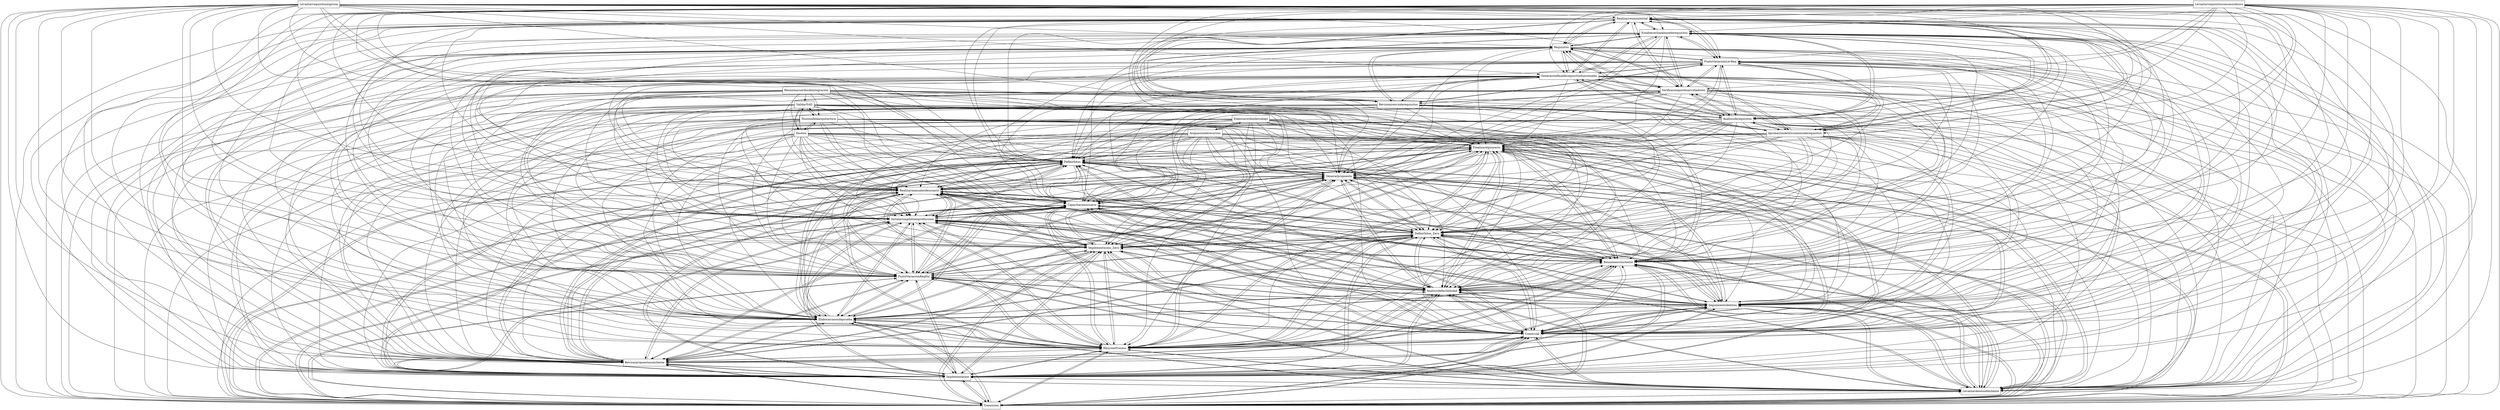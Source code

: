 digraph{
graph [rankdir=TB];
node [shape=box];
edge [arrowhead=normal];
0[label="ValidarSAD",]
1[label="Finalizarelproyecto",]
2[label="Realizarreunioninicial",]
3[label="Definirhitos",]
4[label="Transicion",]
5[label="Levantardeseosdelcliente",]
6[label="Diseniodelaarquitectura",]
7[label="Implementacion",]
8[label="Revisarpropuestaconcliente",]
9[label="Establecerlineabasederequisitos",]
10[label="Requisitos",]
11[label="PuntoVariacionLevReq",]
12[label="Levantarrequisitosenprosa",]
13[label="Elaborarordendetrabajo",]
14[label="Generacionfinalderequisitosfuncionales",]
15[label="Analisisderequisitos",]
16[label="Asignacionderecursos",]
17[label="RhiscomProcess",]
18[label="Comercial",]
19[label="Elaborarcasosdeprueba",]
20[label="Seguimientodehitos",]
21[label="Levantarrequisitosconcasosdeuso",]
22[label="Analisisdefactibilidad",]
23[label="Aprobaciondeldocumentoderequisitos",]
24[label="PuntoVariacionReqDis",]
25[label="Reunionesconcliente",]
26[label="Implementacion_Zero",]
27[label="Definirhitos_Zero",]
28[label="Reunionacuerdosdeintegracion",]
29[label="Instalacionpilotoenproduccion",]
30[label="Revisionyenvioderequisitos",]
31[label="Verificacionpordesarrolladores",]
32[label="Capacitacionusuario",]
33[label="Realizarmanualesdeusuario",]
34[label="Disenio",]
35[label="Generarpropuesta",]
0->1[label="",]
0->3[label="",]
0->4[label="",]
0->5[label="",]
0->6[label="",]
0->7[label="",]
0->8[label="",]
0->17[label="",]
0->18[label="",]
0->19[label="",]
0->20[label="",]
0->22[label="",]
0->24[label="",]
0->25[label="",]
0->26[label="",]
0->27[label="",]
0->29[label="",]
0->32[label="",]
0->33[label="",]
0->34[label="",]
0->35[label="",]
1->3[label="",]
1->4[label="",]
1->5[label="",]
1->7[label="",]
1->8[label="",]
1->17[label="",]
1->18[label="",]
1->19[label="",]
1->20[label="",]
1->22[label="",]
1->24[label="",]
1->25[label="",]
1->26[label="",]
1->27[label="",]
1->29[label="",]
1->32[label="",]
1->33[label="",]
1->35[label="",]
2->1[label="",]
2->3[label="",]
2->4[label="",]
2->5[label="",]
2->7[label="",]
2->8[label="",]
2->9[label="",]
2->10[label="",]
2->11[label="",]
2->14[label="",]
2->15[label="",]
2->17[label="",]
2->18[label="",]
2->19[label="",]
2->20[label="",]
2->22[label="",]
2->23[label="",]
2->24[label="",]
2->25[label="",]
2->26[label="",]
2->27[label="",]
2->29[label="",]
2->30[label="",]
2->31[label="",]
2->32[label="",]
2->33[label="",]
2->35[label="",]
3->1[label="",]
3->4[label="",]
3->5[label="",]
3->7[label="",]
3->8[label="",]
3->17[label="",]
3->18[label="",]
3->19[label="",]
3->20[label="",]
3->22[label="",]
3->24[label="",]
3->25[label="",]
3->26[label="",]
3->27[label="",]
3->29[label="",]
3->32[label="",]
3->33[label="",]
3->35[label="",]
4->1[label="",]
4->3[label="",]
4->5[label="",]
4->7[label="",]
4->8[label="",]
4->17[label="",]
4->18[label="",]
4->19[label="",]
4->20[label="",]
4->22[label="",]
4->24[label="",]
4->25[label="",]
4->26[label="",]
4->27[label="",]
4->29[label="",]
4->32[label="",]
4->33[label="",]
4->35[label="",]
5->1[label="",]
5->3[label="",]
5->4[label="",]
5->7[label="",]
5->8[label="",]
5->17[label="",]
5->18[label="",]
5->19[label="",]
5->20[label="",]
5->22[label="",]
5->24[label="",]
5->25[label="",]
5->26[label="",]
5->27[label="",]
5->29[label="",]
5->32[label="",]
5->33[label="",]
5->35[label="",]
6->0[label="",]
6->1[label="",]
6->3[label="",]
6->4[label="",]
6->5[label="",]
6->7[label="",]
6->8[label="",]
6->17[label="",]
6->18[label="",]
6->19[label="",]
6->20[label="",]
6->22[label="",]
6->24[label="",]
6->25[label="",]
6->26[label="",]
6->27[label="",]
6->29[label="",]
6->32[label="",]
6->33[label="",]
6->34[label="",]
6->35[label="",]
7->1[label="",]
7->3[label="",]
7->4[label="",]
7->5[label="",]
7->8[label="",]
7->17[label="",]
7->18[label="",]
7->19[label="",]
7->20[label="",]
7->22[label="",]
7->24[label="",]
7->25[label="",]
7->26[label="",]
7->27[label="",]
7->29[label="",]
7->32[label="",]
7->33[label="",]
7->35[label="",]
8->1[label="",]
8->3[label="",]
8->4[label="",]
8->5[label="",]
8->7[label="",]
8->17[label="",]
8->18[label="",]
8->19[label="",]
8->20[label="",]
8->22[label="",]
8->24[label="",]
8->25[label="",]
8->26[label="",]
8->27[label="",]
8->29[label="",]
8->32[label="",]
8->33[label="",]
8->35[label="",]
9->1[label="",]
9->2[label="",]
9->3[label="",]
9->4[label="",]
9->5[label="",]
9->7[label="",]
9->8[label="",]
9->10[label="",]
9->11[label="",]
9->14[label="",]
9->15[label="",]
9->17[label="",]
9->18[label="",]
9->19[label="",]
9->20[label="",]
9->22[label="",]
9->23[label="",]
9->24[label="",]
9->25[label="",]
9->26[label="",]
9->27[label="",]
9->29[label="",]
9->30[label="",]
9->31[label="",]
9->32[label="",]
9->33[label="",]
9->35[label="",]
10->1[label="",]
10->2[label="",]
10->3[label="",]
10->4[label="",]
10->5[label="",]
10->7[label="",]
10->8[label="",]
10->9[label="",]
10->11[label="",]
10->14[label="",]
10->15[label="",]
10->17[label="",]
10->18[label="",]
10->19[label="",]
10->20[label="",]
10->22[label="",]
10->23[label="",]
10->24[label="",]
10->25[label="",]
10->26[label="",]
10->27[label="",]
10->29[label="",]
10->30[label="",]
10->31[label="",]
10->32[label="",]
10->33[label="",]
10->35[label="",]
11->1[label="",]
11->2[label="",]
11->3[label="",]
11->4[label="",]
11->5[label="",]
11->7[label="",]
11->8[label="",]
11->9[label="",]
11->10[label="",]
11->14[label="",]
11->15[label="",]
11->17[label="",]
11->18[label="",]
11->19[label="",]
11->20[label="",]
11->22[label="",]
11->23[label="",]
11->24[label="",]
11->25[label="",]
11->26[label="",]
11->27[label="",]
11->29[label="",]
11->30[label="",]
11->31[label="",]
11->32[label="",]
11->33[label="",]
11->35[label="",]
12->1[label="",]
12->2[label="",]
12->3[label="",]
12->4[label="",]
12->5[label="",]
12->7[label="",]
12->8[label="",]
12->9[label="",]
12->10[label="",]
12->11[label="",]
12->14[label="",]
12->15[label="",]
12->17[label="",]
12->18[label="",]
12->19[label="",]
12->20[label="",]
12->22[label="",]
12->23[label="",]
12->24[label="",]
12->25[label="",]
12->26[label="",]
12->27[label="",]
12->29[label="",]
12->30[label="",]
12->31[label="",]
12->32[label="",]
12->33[label="",]
12->35[label="",]
13->1[label="",]
13->3[label="",]
13->4[label="",]
13->5[label="",]
13->7[label="",]
13->8[label="",]
13->16[label="",]
13->17[label="",]
13->18[label="",]
13->19[label="",]
13->20[label="",]
13->22[label="",]
13->24[label="",]
13->25[label="",]
13->26[label="",]
13->27[label="",]
13->29[label="",]
13->32[label="",]
13->33[label="",]
13->35[label="",]
14->1[label="",]
14->2[label="",]
14->3[label="",]
14->4[label="",]
14->5[label="",]
14->7[label="",]
14->8[label="",]
14->9[label="",]
14->10[label="",]
14->11[label="",]
14->15[label="",]
14->17[label="",]
14->18[label="",]
14->19[label="",]
14->20[label="",]
14->22[label="",]
14->23[label="",]
14->24[label="",]
14->25[label="",]
14->26[label="",]
14->27[label="",]
14->29[label="",]
14->30[label="",]
14->31[label="",]
14->32[label="",]
14->33[label="",]
14->35[label="",]
15->1[label="",]
15->2[label="",]
15->3[label="",]
15->4[label="",]
15->5[label="",]
15->7[label="",]
15->8[label="",]
15->9[label="",]
15->10[label="",]
15->11[label="",]
15->14[label="",]
15->17[label="",]
15->18[label="",]
15->19[label="",]
15->20[label="",]
15->22[label="",]
15->23[label="",]
15->24[label="",]
15->25[label="",]
15->26[label="",]
15->27[label="",]
15->29[label="",]
15->30[label="",]
15->31[label="",]
15->32[label="",]
15->33[label="",]
15->35[label="",]
16->1[label="",]
16->3[label="",]
16->4[label="",]
16->5[label="",]
16->7[label="",]
16->8[label="",]
16->13[label="",]
16->17[label="",]
16->18[label="",]
16->19[label="",]
16->20[label="",]
16->22[label="",]
16->24[label="",]
16->25[label="",]
16->26[label="",]
16->27[label="",]
16->29[label="",]
16->32[label="",]
16->33[label="",]
16->35[label="",]
17->1[label="",]
17->3[label="",]
17->4[label="",]
17->5[label="",]
17->7[label="",]
17->8[label="",]
17->18[label="",]
17->19[label="",]
17->20[label="",]
17->22[label="",]
17->24[label="",]
17->25[label="",]
17->26[label="",]
17->27[label="",]
17->29[label="",]
17->32[label="",]
17->33[label="",]
17->35[label="",]
18->1[label="",]
18->3[label="",]
18->4[label="",]
18->5[label="",]
18->7[label="",]
18->8[label="",]
18->17[label="",]
18->19[label="",]
18->20[label="",]
18->22[label="",]
18->24[label="",]
18->25[label="",]
18->26[label="",]
18->27[label="",]
18->29[label="",]
18->32[label="",]
18->33[label="",]
18->35[label="",]
19->1[label="",]
19->3[label="",]
19->4[label="",]
19->5[label="",]
19->7[label="",]
19->8[label="",]
19->17[label="",]
19->18[label="",]
19->20[label="",]
19->22[label="",]
19->24[label="",]
19->25[label="",]
19->26[label="",]
19->27[label="",]
19->29[label="",]
19->32[label="",]
19->33[label="",]
19->35[label="",]
20->1[label="",]
20->3[label="",]
20->4[label="",]
20->5[label="",]
20->7[label="",]
20->8[label="",]
20->17[label="",]
20->18[label="",]
20->19[label="",]
20->22[label="",]
20->24[label="",]
20->25[label="",]
20->26[label="",]
20->27[label="",]
20->29[label="",]
20->32[label="",]
20->33[label="",]
20->35[label="",]
21->1[label="",]
21->2[label="",]
21->3[label="",]
21->4[label="",]
21->5[label="",]
21->7[label="",]
21->8[label="",]
21->9[label="",]
21->10[label="",]
21->11[label="",]
21->14[label="",]
21->15[label="",]
21->17[label="",]
21->18[label="",]
21->19[label="",]
21->20[label="",]
21->22[label="",]
21->23[label="",]
21->24[label="",]
21->25[label="",]
21->26[label="",]
21->27[label="",]
21->29[label="",]
21->30[label="",]
21->31[label="",]
21->32[label="",]
21->33[label="",]
21->35[label="",]
22->1[label="",]
22->3[label="",]
22->4[label="",]
22->5[label="",]
22->7[label="",]
22->8[label="",]
22->17[label="",]
22->18[label="",]
22->19[label="",]
22->20[label="",]
22->24[label="",]
22->25[label="",]
22->26[label="",]
22->27[label="",]
22->29[label="",]
22->32[label="",]
22->33[label="",]
22->35[label="",]
23->1[label="",]
23->2[label="",]
23->3[label="",]
23->4[label="",]
23->5[label="",]
23->7[label="",]
23->8[label="",]
23->9[label="",]
23->10[label="",]
23->11[label="",]
23->14[label="",]
23->15[label="",]
23->17[label="",]
23->18[label="",]
23->19[label="",]
23->20[label="",]
23->22[label="",]
23->24[label="",]
23->25[label="",]
23->26[label="",]
23->27[label="",]
23->29[label="",]
23->30[label="",]
23->31[label="",]
23->32[label="",]
23->33[label="",]
23->35[label="",]
24->1[label="",]
24->3[label="",]
24->4[label="",]
24->5[label="",]
24->7[label="",]
24->8[label="",]
24->17[label="",]
24->18[label="",]
24->19[label="",]
24->20[label="",]
24->22[label="",]
24->25[label="",]
24->26[label="",]
24->27[label="",]
24->29[label="",]
24->32[label="",]
24->33[label="",]
24->35[label="",]
25->1[label="",]
25->3[label="",]
25->4[label="",]
25->5[label="",]
25->7[label="",]
25->8[label="",]
25->17[label="",]
25->18[label="",]
25->19[label="",]
25->20[label="",]
25->22[label="",]
25->24[label="",]
25->26[label="",]
25->27[label="",]
25->29[label="",]
25->32[label="",]
25->33[label="",]
25->35[label="",]
26->1[label="",]
26->3[label="",]
26->4[label="",]
26->5[label="",]
26->7[label="",]
26->8[label="",]
26->17[label="",]
26->18[label="",]
26->19[label="",]
26->20[label="",]
26->22[label="",]
26->24[label="",]
26->25[label="",]
26->27[label="",]
26->29[label="",]
26->32[label="",]
26->33[label="",]
26->35[label="",]
27->1[label="",]
27->3[label="",]
27->4[label="",]
27->5[label="",]
27->7[label="",]
27->8[label="",]
27->17[label="",]
27->18[label="",]
27->19[label="",]
27->20[label="",]
27->22[label="",]
27->24[label="",]
27->25[label="",]
27->26[label="",]
27->29[label="",]
27->32[label="",]
27->33[label="",]
27->35[label="",]
28->0[label="",]
28->1[label="",]
28->3[label="",]
28->4[label="",]
28->5[label="",]
28->6[label="",]
28->7[label="",]
28->8[label="",]
28->17[label="",]
28->18[label="",]
28->19[label="",]
28->20[label="",]
28->22[label="",]
28->24[label="",]
28->25[label="",]
28->26[label="",]
28->27[label="",]
28->29[label="",]
28->32[label="",]
28->33[label="",]
28->34[label="",]
28->35[label="",]
29->1[label="",]
29->3[label="",]
29->4[label="",]
29->5[label="",]
29->7[label="",]
29->8[label="",]
29->17[label="",]
29->18[label="",]
29->19[label="",]
29->20[label="",]
29->22[label="",]
29->24[label="",]
29->25[label="",]
29->26[label="",]
29->27[label="",]
29->32[label="",]
29->33[label="",]
29->35[label="",]
30->1[label="",]
30->2[label="",]
30->3[label="",]
30->4[label="",]
30->5[label="",]
30->7[label="",]
30->8[label="",]
30->9[label="",]
30->10[label="",]
30->11[label="",]
30->14[label="",]
30->15[label="",]
30->17[label="",]
30->18[label="",]
30->19[label="",]
30->20[label="",]
30->22[label="",]
30->23[label="",]
30->24[label="",]
30->25[label="",]
30->26[label="",]
30->27[label="",]
30->29[label="",]
30->31[label="",]
30->32[label="",]
30->33[label="",]
30->35[label="",]
31->1[label="",]
31->2[label="",]
31->3[label="",]
31->4[label="",]
31->5[label="",]
31->7[label="",]
31->8[label="",]
31->9[label="",]
31->10[label="",]
31->11[label="",]
31->14[label="",]
31->15[label="",]
31->17[label="",]
31->18[label="",]
31->19[label="",]
31->20[label="",]
31->22[label="",]
31->23[label="",]
31->24[label="",]
31->25[label="",]
31->26[label="",]
31->27[label="",]
31->29[label="",]
31->30[label="",]
31->32[label="",]
31->33[label="",]
31->35[label="",]
32->1[label="",]
32->3[label="",]
32->4[label="",]
32->5[label="",]
32->7[label="",]
32->8[label="",]
32->17[label="",]
32->18[label="",]
32->19[label="",]
32->20[label="",]
32->22[label="",]
32->24[label="",]
32->25[label="",]
32->26[label="",]
32->27[label="",]
32->29[label="",]
32->33[label="",]
32->35[label="",]
33->1[label="",]
33->3[label="",]
33->4[label="",]
33->5[label="",]
33->7[label="",]
33->8[label="",]
33->17[label="",]
33->18[label="",]
33->19[label="",]
33->20[label="",]
33->22[label="",]
33->24[label="",]
33->25[label="",]
33->26[label="",]
33->27[label="",]
33->29[label="",]
33->32[label="",]
33->35[label="",]
34->0[label="",]
34->1[label="",]
34->3[label="",]
34->4[label="",]
34->5[label="",]
34->6[label="",]
34->7[label="",]
34->8[label="",]
34->17[label="",]
34->18[label="",]
34->19[label="",]
34->20[label="",]
34->22[label="",]
34->24[label="",]
34->25[label="",]
34->26[label="",]
34->27[label="",]
34->29[label="",]
34->32[label="",]
34->33[label="",]
34->35[label="",]
35->1[label="",]
35->3[label="",]
35->4[label="",]
35->5[label="",]
35->7[label="",]
35->8[label="",]
35->17[label="",]
35->18[label="",]
35->19[label="",]
35->20[label="",]
35->22[label="",]
35->24[label="",]
35->25[label="",]
35->26[label="",]
35->27[label="",]
35->29[label="",]
35->32[label="",]
35->33[label="",]
}
